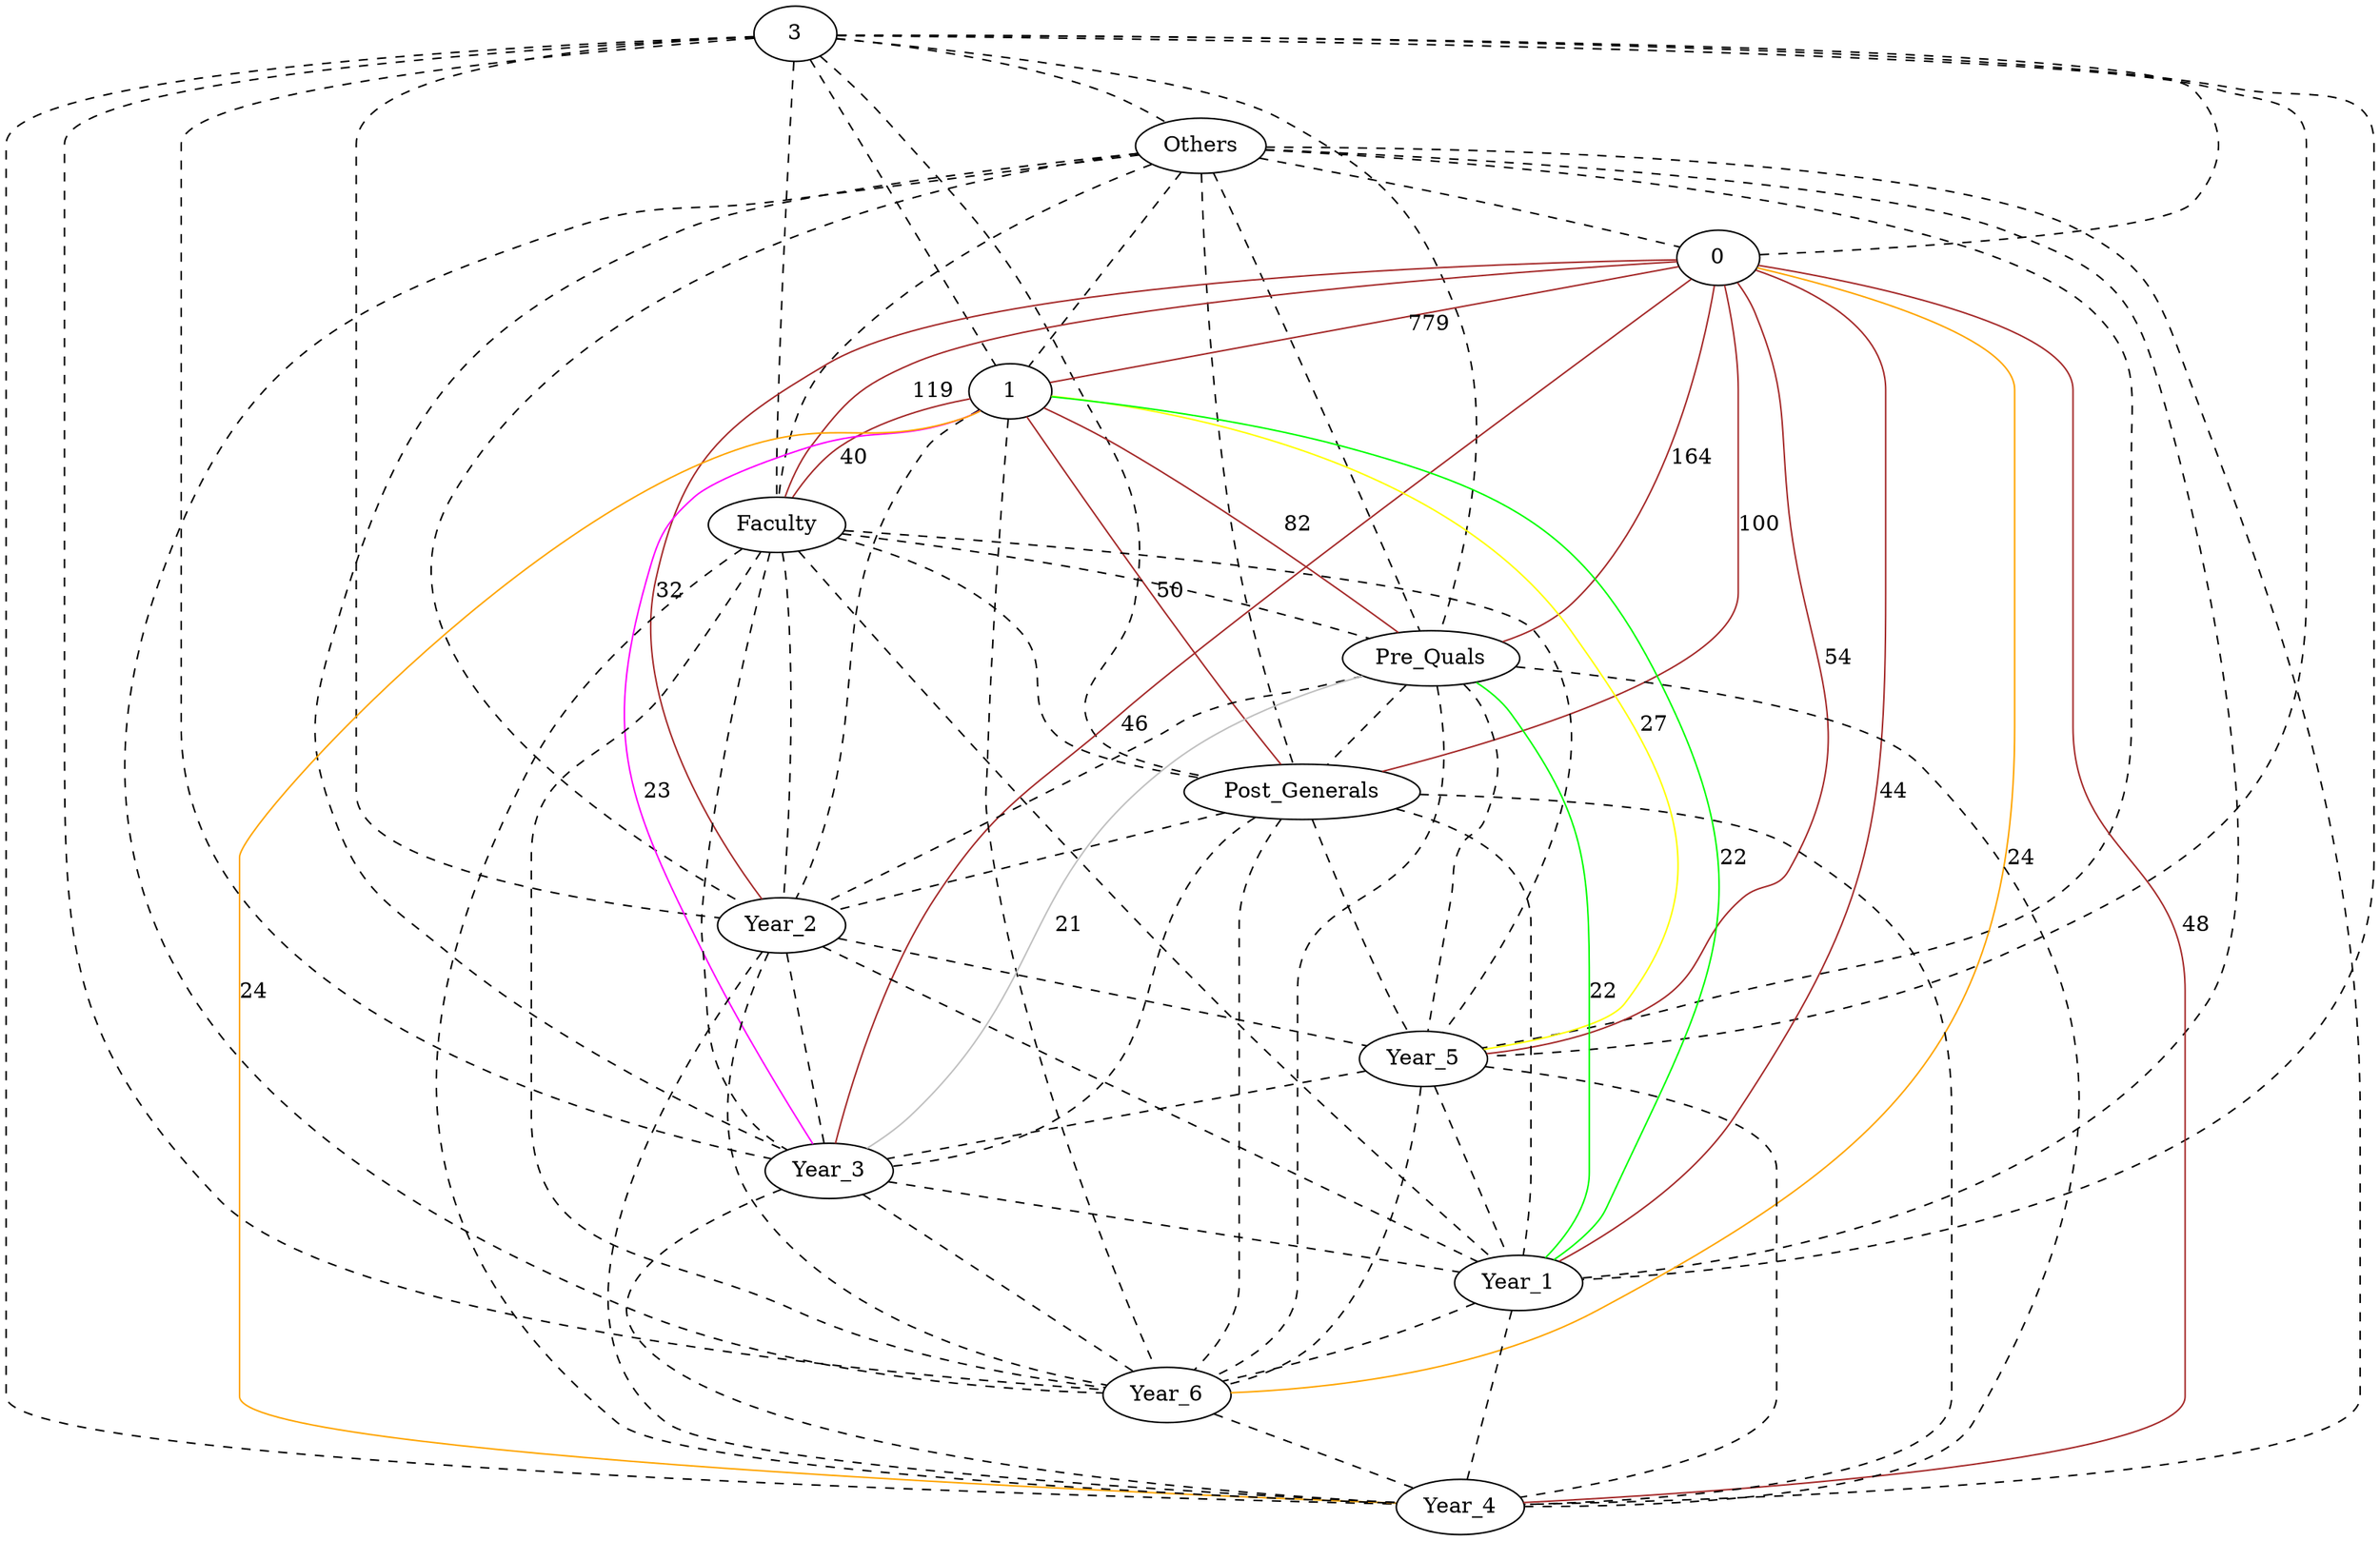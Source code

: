 strict graph "()" {
3;
Others;
0;
1;
Faculty;
Pre_Quals;
Post_Generals;
Year_2;
Year_5;
Year_3;
Year_1;
Year_6;
Year_4;
3 -- Others  [color=black, label="", style=dashed];
3 -- 0  [color=black, label="", style=dashed];
3 -- 1  [color=black, label="", style=dashed];
3 -- Faculty  [color=black, label="", style=dashed];
3 -- Pre_Quals  [color=black, label="", style=dashed];
3 -- Post_Generals  [color=black, label="", style=dashed];
3 -- Year_2  [color=black, label="", style=dashed];
3 -- Year_5  [color=black, label="", style=dashed];
3 -- Year_3  [color=black, label="", style=dashed];
3 -- Year_1  [color=black, label="", style=dashed];
3 -- Year_6  [color=black, label="", style=dashed];
3 -- Year_4  [color=black, label="", style=dashed];
Others -- 0  [color=black, label="", style=dashed];
Others -- 1  [color=black, label="", style=dashed];
Others -- Faculty  [color=black, label="", style=dashed];
Others -- Pre_Quals  [color=black, label="", style=dashed];
Others -- Post_Generals  [color=black, label="", style=dashed];
Others -- Year_2  [color=black, label="", style=dashed];
Others -- Year_5  [color=black, label="", style=dashed];
Others -- Year_3  [color=black, label="", style=dashed];
Others -- Year_1  [color=black, label="", style=dashed];
Others -- Year_6  [color=black, label="", style=dashed];
Others -- Year_4  [color=black, label="", style=dashed];
0 -- 1  [color=brown, label=779, style=solid];
0 -- Faculty  [color=brown, label=119, style=solid];
0 -- Pre_Quals  [color=brown, label=164, style=solid];
0 -- Post_Generals  [color=brown, label=100, style=solid];
0 -- Year_2  [color=brown, label=32, style=solid];
0 -- Year_5  [color=brown, label=54, style=solid];
0 -- Year_3  [color=brown, label=46, style=solid];
0 -- Year_1  [color=brown, label=44, style=solid];
0 -- Year_6  [color=orange, label=24, style=solid];
0 -- Year_4  [color=brown, label=48, style=solid];
1 -- Faculty  [color=brown, label=40, style=solid];
1 -- Pre_Quals  [color=brown, label=82, style=solid];
1 -- Post_Generals  [color=brown, label=50, style=solid];
1 -- Year_2  [color=black, label="", style=dashed];
1 -- Year_5  [color=yellow, label=27, style=solid];
1 -- Year_3  [color=magenta, label=23, style=solid];
1 -- Year_1  [color=green, label=22, style=solid];
1 -- Year_6  [color=black, label="", style=dashed];
1 -- Year_4  [color=orange, label=24, style=solid];
Faculty -- Pre_Quals  [color=black, label="", style=dashed];
Faculty -- Post_Generals  [color=black, label="", style=dashed];
Faculty -- Year_2  [color=black, label="", style=dashed];
Faculty -- Year_5  [color=black, label="", style=dashed];
Faculty -- Year_3  [color=black, label="", style=dashed];
Faculty -- Year_1  [color=black, label="", style=dashed];
Faculty -- Year_6  [color=black, label="", style=dashed];
Faculty -- Year_4  [color=black, label="", style=dashed];
Pre_Quals -- Post_Generals  [color=black, label="", style=dashed];
Pre_Quals -- Year_2  [color=black, label="", style=dashed];
Pre_Quals -- Year_5  [color=black, label="", style=dashed];
Pre_Quals -- Year_3  [color=grey, label=21, style=solid];
Pre_Quals -- Year_1  [color=green, label=22, style=solid];
Pre_Quals -- Year_6  [color=black, label="", style=dashed];
Pre_Quals -- Year_4  [color=black, label="", style=dashed];
Post_Generals -- Year_2  [color=black, label="", style=dashed];
Post_Generals -- Year_5  [color=black, label="", style=dashed];
Post_Generals -- Year_3  [color=black, label="", style=dashed];
Post_Generals -- Year_1  [color=black, label="", style=dashed];
Post_Generals -- Year_6  [color=black, label="", style=dashed];
Post_Generals -- Year_4  [color=black, label="", style=dashed];
Year_2 -- Year_5  [color=black, label="", style=dashed];
Year_2 -- Year_3  [color=black, label="", style=dashed];
Year_2 -- Year_1  [color=black, label="", style=dashed];
Year_2 -- Year_6  [color=black, label="", style=dashed];
Year_2 -- Year_4  [color=black, label="", style=dashed];
Year_5 -- Year_3  [color=black, label="", style=dashed];
Year_5 -- Year_1  [color=black, label="", style=dashed];
Year_5 -- Year_6  [color=black, label="", style=dashed];
Year_5 -- Year_4  [color=black, label="", style=dashed];
Year_3 -- Year_1  [color=black, label="", style=dashed];
Year_3 -- Year_6  [color=black, label="", style=dashed];
Year_3 -- Year_4  [color=black, label="", style=dashed];
Year_1 -- Year_6  [color=black, label="", style=dashed];
Year_1 -- Year_4  [color=black, label="", style=dashed];
Year_6 -- Year_4  [color=black, label="", style=dashed];
}
